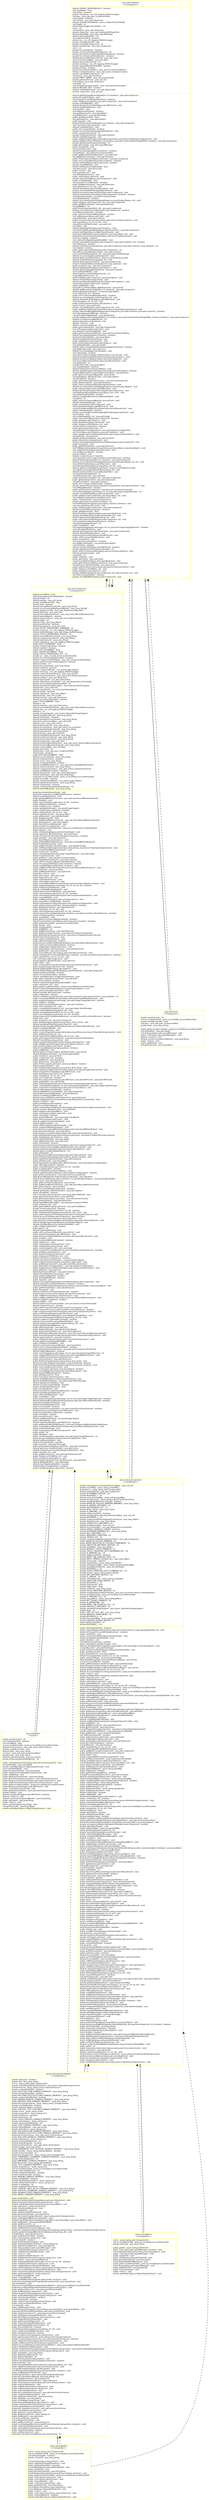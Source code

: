 digraph G {
rankdir=BT;

node [
fontname = "Bitstream Vera Sans"
fontsize = 8
shape = "record"
]
edge [
fontname = "Bitstream Vera Sans"
fontsize = 8
]
javax_swing_JPanel [
	label = "{javax.swing.JPanel\n\<\<Composite\>\>|null ui : javax_swing_plaf_ComponentUI\lnull accessibleContext : javax_accessibility_AccessibleContext\lprivate uiClassID : java_lang_String\l|public getUI() : javax.swing.plaf.PanelUI\lpublic \<init\>(java.awt.LayoutManager, boolean) : void\lnull setUIProperty(java.lang.String, java.lang.Object) : void\lpublic \<init\>(java.awt.LayoutManager) : void\lpublic updateUI() : void\lpublic setUI(javax.swing.plaf.PanelUI) : void\lprotected paramString() : java.lang.String\lnull setDoubleBuffered(boolean) : void\lpublic getAccessibleContext() : javax.accessibility.AccessibleContext\lnull setLayout(java.awt.LayoutManager) : void\lpublic getUIClassID() : java.lang.String\lpublic \<init\>(boolean) : void\lpublic \<init\>() : void\lprivate writeObject(java.io.ObjectOutputStream) : void\l}"
, color="#ffff00"]
java_awt_Button [
	label = "{java.awt.Button\n\<\<Leaf\>\>|private nameCounter : int\lnull newEventsOnly : boolean\lnull eventMask : long\lnull accessibleContext : javax_accessibility_AccessibleContext\ldefault actionListener : java_awt_event_ActionListener\lprivate serialVersionUID : long\ldefault label : java_lang_String\lnull peer : java_awt_peer_ComponentPeer\lprivate base : java_lang_String\ldefault actionCommand : java_lang_String\lprivate buttonSerializedDataVersion : int\l|public removeActionListener(java.awt.event.ActionListener) : void\lnull getToolkit() : java.awt.Toolkit\lprivate readObject(java.io.ObjectInputStream) : void\lnull invalidateIfValid() : void\lprotected paramString() : java.lang.String\lpublic setActionCommand(java.lang.String) : void\lpublic addNotify() : void\lpublic getActionCommand() : java.lang.String\lpublic getListeners(java.lang.Class) : java.util.EventListener[]\lprotected processActionEvent(java.awt.event.ActionEvent) : void\lpublic addActionListener(java.awt.event.ActionListener) : void\lpublic getAccessibleContext() : javax.accessibility.AccessibleContext\lprotected processEvent(java.awt.AWTEvent) : void\lpublic \<init\>(java.lang.String) : void\lpublic getActionListeners() : java.awt.event.ActionListener[]\lprivate initIDs() : void\ldefault eventEnabled(java.awt.AWTEvent) : boolean\ldefault \<clinit\>() : void\ldefault constructComponentName() : java.lang.String\lpublic getLabel() : java.lang.String\lpublic \<init\>() : void\lpublic setLabel(java.lang.String) : void\lnull getTreeLock() : java.lang.Object\lprivate writeObject(java.io.ObjectOutputStream) : void\l}"
, color="#ffff00"]
java_awt_Panel [
	label = "{java.awt.Panel\n\<\<Composite\>\>|private nameCounter : int\lnull accessibleContext : javax_accessibility_AccessibleContext\lprivate serialVersionUID : long\lnull peer : java_awt_peer_ComponentPeer\lprivate base : java_lang_String\l|public getAccessibleContext() : javax.accessibility.AccessibleContext\lnull getToolkit() : java.awt.Toolkit\lnull setLayout(java.awt.LayoutManager) : void\lpublic \<init\>(java.awt.LayoutManager) : void\ldefault \<clinit\>() : void\ldefault constructComponentName() : java.lang.String\lpublic \<init\>() : void\lpublic addNotify() : void\lnull getTreeLock() : java.lang.Object\l}"
, color="#ffff00"]
java_awt_Component [
	label = "{java.awt.Component\n\<\<Component\>\>|default eventMask : long\ldefault backgroundEraseDisabled : boolean\ldefault height : int\ldefault popups : java_util_Vector\lprivate serialVersionUID : long\lprivate valid : boolean\ldefault mouseMotionListenerK : java_lang_String\lprivate focusTraversalKeyPropertyNames : java_lang_String[]\lprivate graphicsConfig : java_awt_GraphicsConfiguration\ldefault peerFont : java_awt_Font\ldefault mouseWheelListener : java_awt_event_MouseWheelListener\ldefault ignoreRepaint : boolean\ldefault mouseListener : java_awt_event_MouseListener\ldefault width : int\ldefault LOCK : java_lang_Object\ldefault prefSizeSet : boolean\ldefault background : java_awt_Color\lprivate FOCUS_TRAVERSABLE_UNKNOWN : int\lprivate focusLog : sun_util_logging_PlatformLogger\ldefault bufferStrategy : java_awt_image_BufferStrategy\lprivate FOCUS_TRAVERSABLE_DEFAULT : int\ldefault mouseWheelListenerK : java_lang_String\ldefault componentListenerK : java_lang_String\ldefault textListenerK : java_lang_String\lprivate mixingLog : sun_util_logging_PlatformLogger\lpublic RIGHT_ALIGNMENT : float\lprivate coalescingEnabled : boolean\ldefault enabled : boolean\lpublic LEFT_ALIGNMENT : float\lpublic CENTER_ALIGNMENT : float\lprivate FOCUS_TRAVERSABLE_SET : int\lprivate acc : java_security_AccessControlContext\lprivate focusTraversalKeysEnabled : boolean\ldefault componentOrientation : java_awt_ComponentOrientation\lprivate autoFocusTransferOnDisposal : boolean\ldefault incRate : int\ldefault focusListenerK : java_lang_String\ldefault isPacked : boolean\lprivate compoundShape : sun_java2d_pipe_Region\lprivate eventLog : sun_util_logging_PlatformLogger\lprivate coalesceEventsParams : java_lang_Class[]\ldefault hierarchyListener : java_awt_event_HierarchyListener\ldefault prefSize : java_awt_Dimension\ldefault appContext : sun_awt_AppContext\lprivate requestFocusController : sun_awt_RequestFocusController\lprivate isFocusTraversableOverridden : int\ldefault windowClosingException : java_lang_RuntimeException\ldefault font : java_awt_Font\ldefault eventCache : sun_awt_EventQueueItem[]\ldefault visible : boolean\lprivate objectLock : java_lang_Object\ldefault locale : java_util_Locale\ldefault minSize : java_awt_Dimension\ldefault $assertionsDisabled : boolean\lpublic TOP_ALIGNMENT : float\ldefault y : int\ldefault maxSize : java_awt_Dimension\ldefault mouseMotionListener : java_awt_event_MouseMotionListener\lprivate log : sun_util_logging_PlatformLogger\ldefault x : int\lprivate changeSupport : java_beans_PropertyChangeSupport\ldefault windowListenerK : java_lang_String\ldefault minSizeSet : boolean\ldefault windowFocusListenerK : java_lang_String\ldefault focusTraversalKeys : java_util_Set[]\ldefault cursor : java_awt_Cursor\ldefault itemListenerK : java_lang_String\ldefault focusListener : java_awt_event_FocusListener\ldefault windowStateListenerK : java_lang_String\ldefault keyListenerK : java_lang_String\ldefault parent : java_awt_Container\ldefault inputMethodListenerK : java_lang_String\ldefault containerListenerK : java_lang_String\ldefault hierarchyListenerK : java_lang_String\ldefault foreground : java_awt_Color\ldefault hierarchyBoundsListener : java_awt_event_HierarchyBoundsListener\ldefault hierarchyBoundsListenerK : java_lang_String\lprivate coalesceMap : java_util_Map\lprivate boundsOp : int\ldefault peer : java_awt_peer_ComponentPeer\ldefault isInc : boolean\lpublic BOTTOM_ALIGNMENT : float\ldefault mouseListenerK : java_lang_String\ldefault newEventsOnly : boolean\lprivate name : java_lang_String\lprivate nameExplicitlySet : boolean\ldefault inputMethodListener : java_awt_event_InputMethodListener\ldefault actionListenerK : java_lang_String\ldefault componentListener : java_awt_event_ComponentListener\lprivate isAddNotifyComplete : boolean\ldefault keyListener : java_awt_event_KeyListener\ldefault dropTarget : java_awt_dnd_DropTarget\lprotected accessibleContext : javax_accessibility_AccessibleContext\lprivate focusable : boolean\lprivate mixingCutoutRegion : sun_java2d_pipe_Region\ldefault adjustmentListenerK : java_lang_String\ldefault maxSizeSet : boolean\lprivate componentSerializedDataVersion : int\ldefault ownedWindowK : java_lang_String\l|protected disableEvents(long) : void\lprotected requestFocusInWindow(boolean) : boolean\ldefault invalidateParent() : void\lpublic getInputMethodListeners() : java.awt.event.InputMethodListener[]\lpublic disable() : void\lpublic mouseExit(java.awt.Event, int, int) : boolean\lpublic isMaximumSizeSet() : boolean\lpublic inside(int, int) : boolean\lprivate getAppliedShape() : sun.java2d.pipe.Region\lpublic contains(java.awt.Point) : boolean\lpublic setBounds(int, int, int, int) : void\ldefault getObjectLock() : java.lang.Object\lpublic getBounds() : java.awt.Rectangle\lpublic getAlignmentX() : float\lpublic getMouseMotionListeners() : java.awt.event.MouseMotionListener[]\lpublic getGraphics() : java.awt.Graphics\lpublic transferFocusBackward() : void\lpublic transferFocusUpCycle() : void\ldefault getAccessibleStateSet() : javax.accessibility.AccessibleStateSet\lpublic layout() : void\lpublic setDropTarget(java.awt.dnd.DropTarget) : void\lprivate getInsets_NoClientCode() : java.awt.Insets\lprivate isCoalesceEventsOverriden(java.lang.Class) : boolean\lpublic getSize() : java.awt.Dimension\lpublic paintAll(java.awt.Graphics) : void\lpublic getInputMethodRequests() : java.awt.im.InputMethodRequests\ldefault mixOnReshaping() : void\lpublic getBounds(java.awt.Rectangle) : java.awt.Rectangle\lpublic addPropertyChangeListener(java.lang.String, java.beans.PropertyChangeListener) : void\lpublic enableInputMethods(boolean) : void\lpublic hasFocus() : boolean\lpublic createImage(java.awt.image.ImageProducer) : java.awt.Image\ldefault checkTreeLock() : void\lpublic getPeer() : java.awt.peer.ComponentPeer\ldefault getNativeContainer() : java.awt.Container\lpublic setFocusTraversalKeysEnabled(boolean) : void\lpublic isFocusCycleRoot(java.awt.Container) : boolean\lprivate notifyNewBounds(boolean, boolean) : void\lpublic addMouseWheelListener(java.awt.event.MouseWheelListener) : void\lpublic toString() : java.lang.String\lpublic getMousePosition() : java.awt.Point\lprotected \<init\>() : void\lpublic getLocale() : java.util.Locale\lpublic requestFocus() : void\lpublic setVisible(boolean) : void\lpublic setFont(java.awt.Font) : void\lpublic removeMouseMotionListener(java.awt.event.MouseMotionListener) : void\lpublic imageUpdate(java.awt.Image, int, int, int, int, int) : boolean\lpublic list(java.io.PrintStream) : void\ldefault createBufferStrategy(int) : void\ldefault getLocationOnWindow() : java.awt.Point\lpublic mouseUp(java.awt.Event, int, int) : boolean\lpublic setComponentOrientation(java.awt.ComponentOrientation) : void\lpublic removeNotify() : void\lpublic addKeyListener(java.awt.event.KeyListener) : void\lpublic requestFocusInWindow() : boolean\ldefault setGraphicsConfiguration(java.awt.GraphicsConfiguration) : void\lpublic gotFocus(java.awt.Event, java.lang.Object) : boolean\lpublic getMaximumSize() : java.awt.Dimension\lpublic repaint(int, int, int, int) : void\lpublic mouseDown(java.awt.Event, int, int) : boolean\ldefault requestFocusHelper(boolean, boolean, sun.awt.CausedFocusEvent$Cause) : boolean\lpublic isForegroundSet() : boolean\lpublic revalidate() : void\lpublic getFocusTraversalKeysEnabled() : boolean\ldefault isSameOrAncestorOf(java.awt.Component, boolean) : boolean\lpublic getInputContext() : java.awt.im.InputContext\lpublic show() : void\lpublic isDisplayable() : boolean\lpublic getWidth() : int\lpublic getMinimumSize() : java.awt.Dimension\lpublic getHierarchyListeners() : java.awt.event.HierarchyListener[]\lpublic getPropertyChangeListeners() : java.beans.PropertyChangeListener[]\ldefault relocateComponent() : void\lpublic setFocusable(boolean) : void\lpublic isMinimumSizeSet() : boolean\lprotected processMouseWheelEvent(java.awt.event.MouseWheelEvent) : void\lpublic areFocusTraversalKeysSet(int) : boolean\lpublic setBackground(java.awt.Color) : void\lpublic getSize(java.awt.Dimension) : java.awt.Dimension\lpublic getParent() : java.awt.Container\lpublic removeMouseListener(java.awt.event.MouseListener) : void\lprivate isRequestFocusAccepted(boolean, boolean, sun.awt.CausedFocusEvent$Cause) : boolean\lpublic repaint(long, int, int, int, int) : void\lnull \<init\>(java.awt.Component) : void\ldefault getFont_NoClientCode() : java.awt.Font\lpublic hide() : void\lpublic removeHierarchyListener(java.awt.event.HierarchyListener) : void\lpublic keyDown(java.awt.Event, int) : boolean\ldefault lightweightPrint(java.awt.Graphics) : void\ldefault findUnderMouseInWindow(java.awt.PointerInfo) : java.awt.Component\ldefault areBoundsValid() : boolean\lpublic isFocusTraversable() : boolean\lprivate readObject(java.io.ObjectInputStream) : void\lpublic getLocation(java.awt.Point) : java.awt.Point\lpublic isFocusable() : boolean\ldefault subtractAndApplyShapeBelowMe() : void\lpublic setSize(int, int) : void\lpublic getAccessibleContext() : javax.accessibility.AccessibleContext\ldefault subtractAndApplyShape(sun.java2d.pipe.Region) : void\lpublic setLocation(java.awt.Point) : void\ldefault isVisible_NoClientCode() : boolean\lpublic isOpaque() : boolean\ldefault createHierarchyEvents(int, java.awt.Component, java.awt.Container, long, boolean) : int\lpublic removeInputMethodListener(java.awt.event.InputMethodListener) : void\lpublic prepareImage(java.awt.Image, java.awt.image.ImageObserver) : boolean\lpublic isValid() : boolean\lpublic getFocusCycleRootAncestor() : java.awt.Container\lpublic setLocation(int, int) : void\lpublic createVolatileImage(int, int) : java.awt.image.VolatileImage\ldefault mixOnZOrderChanging(int, int) : void\lprivate reshapeNativePeer(int, int, int, int, int) : void\lpublic mouseDrag(java.awt.Event, int, int) : boolean\ldefault requestFocusInWindow(boolean, sun.awt.CausedFocusEvent$Cause) : boolean\lpublic list() : void\lpublic locate(int, int) : java.awt.Component\lpublic firePropertyChange(java.lang.String, short, short) : void\ldefault lightweightPaint(java.awt.Graphics) : void\ldefault autoProcessMouseWheel(java.awt.event.MouseWheelEvent) : void\ldefault invalidateIfValid() : void\lpublic enable(boolean) : void\lpublic removePropertyChangeListener(java.lang.String, java.beans.PropertyChangeListener) : void\lpublic getBaseline(int, int) : int\lprivate repaintParentIfNeeded(int, int, int, int) : void\lpublic getComponentOrientation() : java.awt.ComponentOrientation\ldefault checkGD(java.lang.String) : void\ldefault printHeavyweightComponents(java.awt.Graphics) : void\lpublic addMouseListener(java.awt.event.MouseListener) : void\lpublic postEvent(java.awt.Event) : boolean\ldefault checkWindowClosingException() : boolean\lpublic addNotify() : void\ldefault getFocusTraversalKeys_NoIDCheck(int) : java.util.Set\ldefault getOpaqueShape() : sun.java2d.pipe.Region\lpublic location() : java.awt.Point\lpublic contains(int, int) : boolean\lpublic getName() : java.lang.String\lpublic getCursor() : java.awt.Cursor\lpublic lostFocus(java.awt.Event, java.lang.Object) : boolean\ldefault updateZOrder() : void\lpublic firePropertyChange(java.lang.String, float, float) : void\lpublic addHierarchyBoundsListener(java.awt.event.HierarchyBoundsListener) : void\ldefault dispatchEventImpl(java.awt.AWTEvent) : void\lpublic keyUp(java.awt.Event, int) : boolean\lpublic reshape(int, int, int, int) : void\lpublic isFocusOwner() : boolean\lprotected coalesceEvents(java.awt.AWTEvent, java.awt.AWTEvent) : java.awt.AWTEvent\lpublic getToolkit() : java.awt.Toolkit\lpublic addPropertyChangeListener(java.beans.PropertyChangeListener) : void\lpublic createVolatileImage(int, int, java.awt.ImageCapabilities) : java.awt.image.VolatileImage\lpublic removeFocusListener(java.awt.event.FocusListener) : void\ldefault isNonOpaqueForMixing() : boolean\ldefault getNextFocusCandidate() : java.awt.Component\ldefault getContainingWindow() : java.awt.Window\ldefault countHierarchyMembers() : int\ldefault access$400(java.awt.Component) : java.awt.Insets\ldefault setRequestFocusController(sun.awt.RequestFocusController) : void\ldefault \<clinit\>() : void\lpublic printAll(java.awt.Graphics) : void\ldefault numListening(long) : int\lpublic removeHierarchyBoundsListener(java.awt.event.HierarchyBoundsListener) : void\lprivate location_NoClientCode() : java.awt.Point\lpublic add(java.awt.PopupMenu) : void\lpublic setForeground(java.awt.Color) : void\lpublic isFontSet() : boolean\lpublic getColorModel() : java.awt.image.ColorModel\lpublic setCursor(java.awt.Cursor) : void\ldefault updateCursorImmediately() : void\ldefault getBoundsOp() : int\lpublic setBounds(java.awt.Rectangle) : void\lpublic setIgnoreRepaint(boolean) : void\lprotected processInputMethodEvent(java.awt.event.InputMethodEvent) : void\lprotected paramString() : java.lang.String\lprotected processHierarchyEvent(java.awt.event.HierarchyEvent) : void\lpublic getPropertyChangeListeners(java.lang.String) : java.beans.PropertyChangeListener[]\lpublic update(java.awt.Graphics) : void\ldefault getToolkitImpl() : java.awt.Toolkit\lpublic getBackground() : java.awt.Color\lpublic isShowing() : boolean\lprotected processComponentEvent(java.awt.event.ComponentEvent) : void\ldefault setFocusTraversalKeys_NoIDCheck(int, java.util.Set) : void\ldefault paintHeavyweightComponents(java.awt.Graphics) : void\ldefault getAccessibleIndexInParent() : int\lpublic getHeight() : int\lprotected processMouseEvent(java.awt.event.MouseEvent) : void\lpublic firePropertyChange(java.lang.String, double, double) : void\ldefault getParent_NoClientCode() : java.awt.Container\lpublic getTreeLock() : java.lang.Object\ldefault getGraphicsConfiguration_NoClientCode() : java.awt.GraphicsConfiguration\lpublic isBackgroundSet() : boolean\lpublic mouseMove(java.awt.Event, int, int) : boolean\lpublic isLightweight() : boolean\ldefault initializeFocusTraversalKeys() : void\ldefault updateGraphicsData(java.awt.GraphicsConfiguration) : boolean\lpublic getFocusListeners() : java.awt.event.FocusListener[]\ldefault pointRelativeToComponent(java.awt.Point) : java.awt.Point\ldefault access$002(java.awt.Component, sun.java2d.pipe.Region) : sun.java2d.pipe.Region\lpublic size() : java.awt.Dimension\lpublic getFocusTraversalKeys(int) : java.util.Set\lpublic getMouseWheelListeners() : java.awt.event.MouseWheelListener[]\lpublic getLocation() : java.awt.Point\ldefault access$500(java.lang.Class) : boolean\ldefault getGraphics_NoClientCode() : java.awt.Graphics\lpublic isEnabled() : boolean\lnull \<init\>(java.awt.Component, java.lang.reflect.Method) : void\lpublic getLocationOnScreen() : java.awt.Point\lpublic getListeners(java.lang.Class) : java.util.EventListener[]\lpublic preferredSize() : java.awt.Dimension\ldefault getHWPeerAboveMe() : java.awt.peer.ComponentPeer\lpublic resize(int, int) : void\lpublic getFontMetrics(java.awt.Font) : java.awt.FontMetrics\lprivate checkCoalescing() : boolean\lpublic mouseEnter(java.awt.Event, int, int) : boolean\lpublic firePropertyChange(java.lang.String, char, char) : void\lpublic addComponentListener(java.awt.event.ComponentListener) : void\ldefault access$100(java.awt.Component) : java.awt.Point\lnull \<init\>(java.awt.Component, java.lang.Class) : void\lprotected processHierarchyBoundsEvent(java.awt.event.HierarchyEvent) : void\ldefault applyCompoundShape(sun.java2d.pipe.Region) : void\ldefault clearMostRecentFocusOwnerOnHide() : void\lpublic isPreferredSizeSet() : boolean\lpublic getY() : int\ldefault mixOnValidating() : void\lpublic setFocusTraversalKeys(int, java.util.Set) : void\lpublic dispatchEvent(java.awt.AWTEvent) : void\lprotected processMouseMotionEvent(java.awt.event.MouseEvent) : void\lpublic enable() : void\ldefault areInputMethodsEnabled() : boolean\lpublic nextFocus() : void\lpublic setSize(java.awt.Dimension) : void\lpublic setName(java.lang.String) : void\lpublic createImage(int, int) : java.awt.Image\ldefault requestFocusInWindow(sun.awt.CausedFocusEvent$Cause) : boolean\lpublic print(java.awt.Graphics) : void\lpublic deliverEvent(java.awt.Event) : void\lpublic list(java.io.PrintStream, int) : void\ldefault transferFocus(boolean) : boolean\lprivate calculateCurrentShape() : sun.java2d.pipe.Region\lpublic firePropertyChange(java.lang.String, byte, byte) : void\lpublic getMouseListeners() : java.awt.event.MouseListener[]\lpublic getGraphicsConfiguration() : java.awt.GraphicsConfiguration\lpublic applyComponentOrientation(java.awt.ComponentOrientation) : void\lpublic getFont() : java.awt.Font\ldefault getTraversalRoot() : java.awt.Container\ldefault revalidateSynchronously() : void\lpublic getIgnoreRepaint() : boolean\lpublic isDoubleBuffered() : boolean\lpublic repaint() : void\ldefault clearLightweightDispatcherOnRemove(java.awt.Component) : void\ldefault requestFocusHelper(boolean, boolean) : boolean\lprotected firePropertyChange(java.lang.String, java.lang.Object, java.lang.Object) : void\lpublic getPreferredSize() : java.awt.Dimension\lpublic doLayout() : void\ldefault isAutoFocusTransferOnDisposal() : boolean\lprotected processFocusEvent(java.awt.event.FocusEvent) : void\lpublic setMinimumSize(java.awt.Dimension) : void\lpublic addMouseMotionListener(java.awt.event.MouseMotionListener) : void\ldefault canBeFocusOwner() : boolean\lprivate initIDs() : void\ldefault getAccessControlContext() : java.security.AccessControlContext\ldefault containsFocus() : boolean\lpublic addFocusListener(java.awt.event.FocusListener) : void\ldefault requestFocus(sun.awt.CausedFocusEvent$Cause) : boolean\lpublic removeComponentListener(java.awt.event.ComponentListener) : void\lpublic setPreferredSize(java.awt.Dimension) : void\ldefault createBufferStrategy(int, java.awt.BufferCapabilities) : void\lprotected firePropertyChange(java.lang.String, int, int) : void\ldefault canBeFocusOwnerRecursively() : boolean\ldefault clearCurrentFocusCycleRootOnHide() : void\ldefault adjustListeningChildrenOnParent(long, int) : void\ldefault getSiblingIndexBelow() : int\lpublic getForeground() : java.awt.Color\lpublic getDropTarget() : java.awt.dnd.DropTarget\lpublic getComponentAt(int, int) : java.awt.Component\lpublic getHierarchyBoundsListeners() : java.awt.event.HierarchyBoundsListener[]\lpublic removePropertyChangeListener(java.beans.PropertyChangeListener) : void\ldefault getContainer() : java.awt.Container\lpublic addHierarchyListener(java.awt.event.HierarchyListener) : void\lprivate applyCurrentShapeBelowMe() : void\lpublic list(java.io.PrintWriter) : void\ldefault constructComponentName() : java.lang.String\ldefault isFocusTraversableOverridden() : boolean\lpublic getComponentListeners() : java.awt.event.ComponentListener[]\ldefault isMixingNeeded() : boolean\lpublic checkImage(java.awt.Image, int, int, java.awt.image.ImageObserver) : int\lpublic addInputMethodListener(java.awt.event.InputMethodListener) : void\lpublic setMaximumSize(java.awt.Dimension) : void\lpublic minimumSize() : java.awt.Dimension\lpublic firePropertyChange(java.lang.String, long, long) : void\ldefault isInstanceOf(java.lang.Object, java.lang.String) : boolean\lprotected firePropertyChange(java.lang.String, boolean, boolean) : void\lpublic setLocale(java.util.Locale) : void\lpublic action(java.awt.Event, java.lang.Object) : boolean\lpublic removeKeyListener(java.awt.event.KeyListener) : void\ldefault postsOldMouseEvents() : boolean\lpublic getAlignmentY() : float\lpublic resize(java.awt.Dimension) : void\lprivate writeObject(java.io.ObjectOutputStream) : void\ldefault getBufferStrategy() : java.awt.image.BufferStrategy\ldefault applyCurrentShape() : void\ldefault isCoalescingEnabled() : boolean\lprivate doSwingSerialization() : void\lpublic show(boolean) : void\ldefault transferFocusBackward(boolean) : boolean\ldefault getSiblingIndexAbove() : int\lpublic setEnabled(boolean) : void\lpublic invalidate() : void\lpublic prepareImage(java.awt.Image, int, int, java.awt.image.ImageObserver) : boolean\ldefault dispatchMouseWheelToAncestor(java.awt.event.MouseWheelEvent) : boolean\lprotected enableEvents(long) : void\ldefault mixOnHiding(boolean) : void\lpublic isCursorSet() : boolean\ldefault requestFocus(boolean, sun.awt.CausedFocusEvent$Cause) : boolean\lprotected processEvent(java.awt.AWTEvent) : void\lprotected requestFocus(boolean) : boolean\lpublic isVisible() : boolean\lpublic transferFocus() : void\ldefault getNormalShape() : sun.java2d.pipe.Region\lpublic repaint(long) : void\ldefault eventEnabled(java.awt.AWTEvent) : boolean\lpublic getBaselineResizeBehavior() : java.awt.Component$BaselineResizeBehavior\lpublic removeMouseWheelListener(java.awt.event.MouseWheelListener) : void\ldefault mixOnShowing() : void\lpublic remove(java.awt.MenuComponent) : void\lpublic getX() : int\lpublic validate() : void\lpublic checkImage(java.awt.Image, java.awt.image.ImageObserver) : int\lprotected processKeyEvent(java.awt.event.KeyEvent) : void\ldefault setBoundsOp(int) : void\ldefault isEnabledImpl() : boolean\lpublic bounds() : java.awt.Rectangle\lpublic getComponentAt(java.awt.Point) : java.awt.Component\ldefault getCursor_NoClientCode() : java.awt.Cursor\ldefault setAutoFocusTransferOnDisposal(boolean) : void\lpublic move(int, int) : void\lpublic getKeyListeners() : java.awt.event.KeyListener[]\lpublic list(java.io.PrintWriter, int) : void\lpublic paint(java.awt.Graphics) : void\ldefault getLocationOnScreen_NoTreeLock() : java.awt.Point\ldefault getBackBuffer() : java.awt.Image\ldefault eventTypeEnabled(int) : boolean\ldefault isRecursivelyVisible() : boolean\lpublic handleEvent(java.awt.Event) : boolean\l}"
, color="#ffff00"]
javax_swing_AbstractButton [
	label = "{javax.swing.AbstractButton\n\<\<Composite\>\>|private setLayout : boolean\lprivate text : java_lang_String\lnull ui : javax_swing_plaf_ComponentUI\lprivate actionPropertyChangeListener : java_beans_PropertyChangeListener\lnull listenerList : javax_swing_event_EventListenerList\lprivate contentAreaFilled : boolean\lpublic SELECTED_ICON_CHANGED_PROPERTY : java_lang_String\lprivate borderPaintedSet : boolean\lpublic ROLLOVER_SELECTED_ICON_CHANGED_PROPERTY : java_lang_String\lprivate contentAreaFilledSet : boolean\lpublic BORDER_PAINTED_CHANGED_PROPERTY : java_lang_String\lpublic PRESSED_ICON_CHANGED_PROPERTY : java_lang_String\lprotected changeListener : javax_swing_event_ChangeListener\lprivate iconTextGapSet : boolean\lprivate rolloverEnabled : boolean\lpublic VERTICAL_TEXT_POSITION_CHANGED_PROPERTY : java_lang_String\lprivate action : javax_swing_Action\lprivate pressedIcon : javax_swing_Icon\lprivate paintFocus : boolean\lprivate mnemonic : int\lpublic FOCUS_PAINTED_CHANGED_PROPERTY : java_lang_String\lprivate selectedIcon : javax_swing_Icon\lprivate horizontalTextPosition : int\lpublic ICON_CHANGED_PROPERTY : java_lang_String\lprivate defaultMargin : java_awt_Insets\lprivate defaultIcon : javax_swing_Icon\lpublic ROLLOVER_ICON_CHANGED_PROPERTY : java_lang_String\lpublic DISABLED_SELECTED_ICON_CHANGED_PROPERTY : java_lang_String\lprotected actionListener : java_awt_event_ActionListener\lpublic ROLLOVER_ENABLED_CHANGED_PROPERTY : java_lang_String\lprivate rolloverIcon : javax_swing_Icon\lprivate horizontalAlignment : int\ldefault defaultCapable : boolean\lprotected itemListener : java_awt_event_ItemListener\lprivate margin : java_awt_Insets\lpublic HORIZONTAL_TEXT_POSITION_CHANGED_PROPERTY : java_lang_String\lprivate handler : javax_swing_AbstractButton__Handler\lprivate mnemonicIndex : int\lprotected changeEvent : javax_swing_event_ChangeEvent\lpublic HORIZONTAL_ALIGNMENT_CHANGED_PROPERTY : java_lang_String\lprivate verticalAlignment : int\lpublic MNEMONIC_CHANGED_PROPERTY : java_lang_String\lprotected model : javax_swing_ButtonModel\lpublic TEXT_CHANGED_PROPERTY : java_lang_String\lprivate disabledIcon : javax_swing_Icon\lnull accessibleContext : javax_accessibility_AccessibleContext\lprivate verticalTextPosition : int\lprivate rolloverEnabledSet : boolean\lprivate hideActionText : boolean\lpublic MARGIN_CHANGED_PROPERTY : java_lang_String\lprivate paintBorder : boolean\lprivate disabledSelectedIcon : javax_swing_Icon\lprivate rolloverSelectedIcon : javax_swing_Icon\lprivate iconTextGap : int\lprivate multiClickThreshhold : long\lpublic CONTENT_AREA_FILLED_CHANGED_PROPERTY : java_lang_String\lpublic VERTICAL_ALIGNMENT_CHANGED_PROPERTY : java_lang_String\lpublic DISABLED_ICON_CHANGED_PROPERTY : java_lang_String\lpublic MODEL_CHANGED_PROPERTY : java_lang_String\l|public doClick(int) : void\lprotected fireItemStateChanged(java.awt.event.ItemEvent) : void\ldefault setIconFromAction(javax.swing.Action) : void\ldefault setUIProperty(java.lang.String, java.lang.Object) : void\lpublic getAction() : javax.swing.Action\lpublic setSelected(boolean) : void\lpublic updateUI() : void\lpublic setVerticalTextPosition(int) : void\lprotected paramString() : java.lang.String\lprotected createChangeListener() : javax.swing.event.ChangeListener\lpublic setDisplayedMnemonicIndex(int) : void\ldefault clientPropertyChanged(java.lang.Object, java.lang.Object, java.lang.Object) : void\lpublic getModel() : javax.swing.ButtonModel\lpublic getMnemonic() : int\lpublic getHorizontalTextPosition() : int\lpublic setMultiClickThreshhold(long) : void\lprotected createActionPropertyChangeListener(javax.swing.Action) : java.beans.PropertyChangeListener\lprivate updateDisplayedMnemonicIndex(java.lang.String, int) : void\lnull getSize() : java.awt.Dimension\lpublic getHideActionText() : boolean\lpublic setIcon(javax.swing.Icon) : void\lnull isEnabled() : boolean\lprotected fireStateChanged() : void\lpublic getDisabledSelectedIcon() : javax.swing.Icon\lpublic getSelectedObjects() : java.lang.Object[]\lpublic setLayout(java.awt.LayoutManager) : void\lpublic setDisabledIcon(javax.swing.Icon) : void\lpublic setRolloverEnabled(boolean) : void\lpublic \<init\>() : void\lpublic getVerticalTextPosition() : int\lpublic setRolloverSelectedIcon(javax.swing.Icon) : void\lpublic getUI() : javax.swing.plaf.ButtonUI\lpublic imageUpdate(java.awt.Image, int, int, int, int, int) : boolean\lpublic setSelectedIcon(javax.swing.Icon) : void\lpublic setModel(javax.swing.ButtonModel) : void\lpublic addChangeListener(javax.swing.event.ChangeListener) : void\ldefault access$100(javax.swing.AbstractButton) : void\lpublic removeChangeListener(javax.swing.event.ChangeListener) : void\lpublic getDisabledIcon() : javax.swing.Icon\lnull setAlignmentX(float) : void\lpublic removeNotify() : void\lprivate setTextFromAction(javax.swing.Action, boolean) : void\lprotected actionPropertyChanged(javax.swing.Action, java.lang.String) : void\lnull revalidate() : void\ldefault access$200(javax.swing.AbstractButton) : javax.accessibility.AccessibleContext\lprotected configurePropertiesFromAction(javax.swing.Action) : void\lpublic getItemListeners() : java.awt.event.ItemListener[]\lpublic setMargin(java.awt.Insets) : void\ldefault largeIconChanged(javax.swing.Action) : void\lpublic setDisabledSelectedIcon(javax.swing.Icon) : void\lpublic isContentAreaFilled() : boolean\lpublic isSelected() : boolean\lpublic setActionCommand(java.lang.String) : void\lpublic setFocusPainted(boolean) : void\lnull repaint() : void\lpublic setMnemonic(char) : void\lnull firePropertyChange(java.lang.String, java.lang.Object, java.lang.Object) : void\lprotected fireActionPerformed(java.awt.event.ActionEvent) : void\lpublic getActionListeners() : java.awt.event.ActionListener[]\lpublic setUI(javax.swing.plaf.ButtonUI) : void\lprotected init(java.lang.String, javax.swing.Icon) : void\lpublic setBorderPainted(boolean) : void\lpublic getHorizontalAlignment() : int\lpublic setContentAreaFilled(boolean) : void\lpublic getDisplayedMnemonicIndex() : int\lpublic isFocusPainted() : boolean\lnull firePropertyChange(java.lang.String, int, int) : void\lpublic setHorizontalTextPosition(int) : void\lpublic isRolloverEnabled() : boolean\ldefault smallIconChanged(javax.swing.Action) : void\lpublic getChangeListeners() : javax.swing.event.ChangeListener[]\lprivate isListener(java.lang.Class, java.awt.event.ActionListener) : boolean\lpublic addActionListener(java.awt.event.ActionListener) : void\lprivate setMnemonicFromAction(javax.swing.Action) : void\ldefault access$000(javax.swing.AbstractButton) : javax.swing.AbstractButton$Handler\lpublic setHideActionText(boolean) : void\ldefault createActionPropertyChangeListener0(javax.swing.Action) : java.beans.PropertyChangeListener\lprivate setActionCommandFromAction(javax.swing.Action) : void\lpublic getLabel() : java.lang.String\lpublic getVerticalAlignment() : int\lpublic getIconTextGap() : int\lpublic setAction(javax.swing.Action) : void\ldefault shouldUpdateSelectedStateFromAction() : boolean\lpublic doClick() : void\lprotected addImpl(java.awt.Component, java.lang.Object, int) : void\lpublic addItemListener(java.awt.event.ItemListener) : void\lnull paintImmediately(java.awt.Rectangle) : void\lnull firePropertyChange(java.lang.String, boolean, boolean) : void\lpublic getMultiClickThreshhold() : long\lprivate getHandler() : javax.swing.AbstractButton$Handler\lprotected checkVerticalKey(int, java.lang.String) : int\lpublic getRolloverIcon() : javax.swing.Icon\lpublic getRolloverSelectedIcon() : javax.swing.Icon\lpublic removeActionListener(java.awt.event.ActionListener) : void\lpublic setIconTextGap(int) : void\lpublic setRolloverIcon(javax.swing.Icon) : void\lpublic setPressedIcon(javax.swing.Icon) : void\lpublic setEnabled(boolean) : void\lprotected createActionListener() : java.awt.event.ActionListener\lpublic setVerticalAlignment(int) : void\lpublic getActionCommand() : java.lang.String\lpublic getText() : java.lang.String\lpublic setText(java.lang.String) : void\lprotected paintBorder(java.awt.Graphics) : void\lprivate setSelectedFromAction(javax.swing.Action) : void\lprivate updateMnemonicProperties() : void\lprotected createItemListener() : java.awt.event.ItemListener\lpublic setLabel(java.lang.String) : void\lpublic getIcon() : javax.swing.Icon\lpublic getSelectedIcon() : javax.swing.Icon\lpublic getMargin() : java.awt.Insets\lnull isFocusOwner() : boolean\lnull setAlignmentY(float) : void\lpublic getPressedIcon() : javax.swing.Icon\lprivate setDisplayedMnemonicIndexFromAction(javax.swing.Action, boolean) : void\lpublic setHorizontalAlignment(int) : void\lpublic removeItemListener(java.awt.event.ItemListener) : void\lpublic isBorderPainted() : boolean\lpublic setMnemonic(int) : void\lprotected checkHorizontalKey(int, java.lang.String) : int\l}"
, color="#ffff00"]
javax_swing_JComponent [
	label = "{javax.swing.JComponent\n\<\<Composite\>\>|private managingFocusForwardTraversalKeys : java_util_Set\lprivate actionMap : javax_swing_ActionMap\lprotected ui : javax_swing_plaf_ComponentUI\ldefault paintingChild : java_awt_Component\lprivate ACTIONMAP_CREATED : int\lprivate RESERVED_1 : int\lprivate ancestorInputMap : javax_swing_InputMap\lprotected listenerList : javax_swing_event_EventListenerList\lprivate verifyInputWhenFocusTarget : boolean\lprivate WHEN_IN_FOCUSED_WINDOW_BINDINGS : java_lang_String\lprivate IS_DOUBLE_BUFFERED : int\lprivate AUTOSCROLLS_SET : int\lprivate NEXT_FOCUS : java_lang_String\lprivate IS_PRINTING : int\lprivate isAlignmentXSet : boolean\lprivate managingFocusBackwardTraversalKeys : java_util_Set\lprivate RESERVED_2 : int\lprivate componentObtainingGraphicsFromLock : java_lang_Object\lprivate defaultLocale : java_lang_String\lprivate COMPLETELY_OBSCURED : int\lprivate tempRectangles : java_util_List\ldefault focusController : sun_awt_RequestFocusController\ldefault DEBUG_GRAPHICS_LOADED : boolean\lprivate KEYBOARD_BINDINGS_KEY : java_lang_String\lprivate NOT_OBSCURED : int\lpublic UNDEFINED_CONDITION : int\lprivate OPAQUE_SET : int\lprivate componentObtainingGraphicsFrom : java_awt_Component\lpublic WHEN_IN_FOCUSED_WINDOW : int\lpublic WHEN_ANCESTOR_OF_FOCUSED_COMPONENT : int\lprivate ANCESTOR_INPUTMAP_CREATED : int\lprivate aaTextInfo : java_lang_Object\lprivate REQUEST_FOCUS_DISABLED : int\lprivate FOCUS_TRAVERSAL_KEYS_BACKWARD_SET : int\lprivate IS_PRINTING_ALL : int\lprivate isAlignmentYSet : boolean\lprivate WRITE_OBJ_COUNTER_FIRST : int\lprivate INPUT_VERIFIER_SOURCE_KEY : java_lang_Object\lprivate autoscrolls : boolean\lprivate inputVerifier : javax_swing_InputVerifier\lprivate windowInputMap : javax_swing_ComponentInputMap\lprivate readObjectCallbacks : java_util_Hashtable\lprivate RESERVED_4 : int\lprivate FOCUS_TRAVERSAL_KEYS_FORWARD_SET : int\lprivate border : javax_swing_border_Border\lprivate WIF_INPUTMAP_CREATED : int\lprivate IS_OPAQUE : int\lprivate clientProperties : javax_swing_ArrayTable\lprivate ANCESTOR_USING_BUFFER : int\lprivate RESERVED_5 : int\lprivate alignmentX : float\lprivate alignmentY : float\lprivate uiClassID : java_lang_String\lprivate FOCUS_INPUTMAP_CREATED : int\lprivate revalidateRunnableScheduled : java_util_concurrent_atomic_AtomicBoolean\lnull accessibleContext : javax_accessibility_AccessibleContext\lprivate IS_PAINTING_TILE : int\lprivate popupMenu : javax_swing_JPopupMenu\lprivate KEY_EVENTS_ENABLED : int\lprivate IS_REPAINTING : int\lprivate WRITE_OBJ_COUNTER_LAST : int\lprivate PARTIALLY_OBSCURED : int\lprivate vetoableChangeSupport : java_beans_VetoableChangeSupport\lprivate flags : int\lpublic TOOL_TIP_TEXT_KEY : java_lang_String\lprivate INHERITS_POPUP_MENU : int\lprivate RESERVED_6 : int\lprivate focusInputMap : javax_swing_InputMap\lprivate CREATED_DOUBLE_BUFFER : int\lpublic WHEN_FOCUSED : int\lprivate RESERVED_3 : int\l|public isPaintingForPrint() : boolean\lpublic registerKeyboardAction(java.awt.event.ActionListener, javax.swing.KeyStroke, int) : void\lprotected requestFocusInWindow(boolean) : boolean\lpublic updateUI() : void\lpublic computeVisibleRect(java.awt.Rectangle) : void\lprivate lambda$revalidate$59() : void\lpublic disable() : void\lnull isMaximumSizeSet() : boolean\lpublic repaint(java.awt.Rectangle) : void\ldefault clientPropertyChanged(java.lang.Object, java.lang.Object, java.lang.Object) : void\lnull getBounds() : java.awt.Rectangle\lpublic setTransferHandler(javax.swing.TransferHandler) : void\lpublic getAlignmentX() : float\lpublic getGraphics() : java.awt.Graphics\ldefault rectangleIsObscured(int, int, int, int) : boolean\lpublic getActionMap() : javax.swing.ActionMap\ldefault getManagingFocusForwardTraversalKeys() : java.util.Set\lnull isFocusCycleRoot() : boolean\lpublic getBounds(java.awt.Rectangle) : java.awt.Rectangle\lprotected paintComponent(java.awt.Graphics) : void\ldefault getManagingFocusBackwardTraversalKeys() : java.util.Set\lprivate getObscuredState(int, int, int, int, int) : int\ldefault access$200(javax.swing.JComponent) : javax.accessibility.AccessibleContext\lpublic \<init\>() : void\ldefault getWriteObjCounter(javax.swing.JComponent) : byte\lpublic requestFocus() : void\lpublic setVisible(boolean) : void\lpublic setFont(java.awt.Font) : void\lpublic getVisibleRect() : java.awt.Rectangle\lnull imageUpdate(java.awt.Image, int, int, int, int, int) : boolean\ldefault access$300(javax.swing.JComponent) : javax.accessibility.AccessibleContext\lpublic setInputMap(int, javax.swing.InputMap) : void\ldefault access$400(javax.swing.JComponent) : javax.accessibility.AccessibleContext\lpublic setVerifyInputWhenFocusTarget(boolean) : void\lpublic registerKeyboardAction(java.awt.event.ActionListener, java.lang.String, javax.swing.KeyStroke, int) : void\lpublic removeNotify() : void\lpublic requestFocusInWindow() : boolean\lpublic getDefaultLocale() : java.util.Locale\lprotected processComponentKeyEvent(java.awt.event.KeyEvent) : void\lpublic getMaximumSize() : java.awt.Dimension\lpublic revalidate() : void\ldefault processKeyBindingsForAllComponents(java.awt.event.KeyEvent, java.awt.Container, boolean) : boolean\lpublic getPopupLocation(java.awt.event.MouseEvent) : java.awt.Point\lpublic getComponentPopupMenu() : javax.swing.JPopupMenu\lpublic getRegisteredKeyStrokes() : javax.swing.KeyStroke[]\lnull isDisplayable() : boolean\ldefault compWriteObjectNotify() : void\ldefault setWriteObjCounter(javax.swing.JComponent, byte) : void\lpublic getWidth() : int\lpublic getMinimumSize() : java.awt.Dimension\lpublic getUIClassID() : java.lang.String\lnull getPropertyChangeListeners() : java.beans.PropertyChangeListener[]\lprivate getAncestorNotifier() : javax.swing.AncestorNotifier\lpublic getBorder() : javax.swing.border.Border\lnull isMinimumSizeSet() : boolean\lpublic getInsets(java.awt.Insets) : java.awt.Insets\lpublic setBackground(java.awt.Color) : void\lpublic getSize(java.awt.Dimension) : java.awt.Dimension\lprotected isPaintingOrigin() : boolean\lnull getParent() : java.awt.Container\lpublic repaint(long, int, int, int, int) : void\ldefault setCreatedDoubleBuffer(boolean) : void\lpublic getNextFocusableComponent() : java.awt.Component\lpublic getTopLevelAncestor() : java.awt.Container\lpublic hide() : void\lprivate registerNextFocusableComponent() : void\lpublic getTransferHandler() : javax.swing.TransferHandler\lprivate readObject(java.io.ObjectInputStream) : void\lnull addImpl(java.awt.Component, java.lang.Object, int) : void\lpublic getLocation(java.awt.Point) : java.awt.Point\lpublic setRequestFocusEnabled(boolean) : void\lpublic getInputMap(int) : javax.swing.InputMap\lpublic isOpaque() : boolean\lpublic getInheritsPopupMenu() : boolean\lnull getFocusCycleRootAncestor() : java.awt.Container\ldefault setPaintingChild(java.awt.Component) : void\ldefault getInputMap(int, boolean) : javax.swing.InputMap\lpublic isLightweightComponent(java.awt.Component) : boolean\lpublic createToolTip() : javax.swing.JToolTip\lpublic isOptimizedDrawingEnabled() : boolean\lpublic getBaseline(int, int) : int\lpublic getInputVerifier() : javax.swing.InputVerifier\lpublic setOpaque(boolean) : void\ldefault isPainting() : boolean\lpublic addNotify() : void\lprotected printBorder(java.awt.Graphics) : void\lpublic contains(int, int) : boolean\lpublic removeVetoableChangeListener(java.beans.VetoableChangeListener) : void\lpublic setInheritsPopupMenu(boolean) : void\ldefault shouldDebugGraphics() : int\ldefault access$500(javax.swing.JComponent) : javax.accessibility.AccessibleContext\lpublic reshape(int, int, int, int) : void\ldefault dndDone() : void\lprivate getFlag(int) : boolean\lpublic setAlignmentY(float) : void\ldefault alwaysOnTop() : boolean\ldefault superProcessMouseMotionEvent(java.awt.event.MouseEvent) : void\lpublic getActionForKeyStroke(javax.swing.KeyStroke) : java.awt.event.ActionListener\lprotected fireVetoableChange(java.lang.String, java.lang.Object, java.lang.Object) : void\lprivate isComponentObtainingGraphicsFrom(java.awt.Component) : boolean\lprivate adjustPaintFlags() : void\lpublic getInputMap() : javax.swing.InputMap\lpublic getDebugGraphicsOptions() : int\lprivate recycleRectangle(java.awt.Rectangle) : void\lpublic setDoubleBuffered(boolean) : void\lprivate unregisterWithKeyboardManager() : void\ldefault \<clinit\>() : void\lpublic printAll(java.awt.Graphics) : void\lpublic setComponentPopupMenu(javax.swing.JPopupMenu) : void\lpublic setDefaultLocale(java.util.Locale) : void\lpublic setActionMap(javax.swing.ActionMap) : void\ldefault setDropLocation(javax.swing.TransferHandler$DropLocation, java.lang.Object, boolean) : java.lang.Object\lpublic getRootPane() : javax.swing.JRootPane\lpublic setForeground(java.awt.Color) : void\ldefault setUIProperty(java.lang.String, java.lang.Object) : void\lprivate registerWithKeyboardManager(javax.swing.KeyStroke) : void\ldefault processKeyBindings(java.awt.event.KeyEvent, boolean) : boolean\lprotected paramString() : java.lang.String\lpublic getClientProperty(java.lang.Object) : java.lang.Object\lpublic update(java.awt.Graphics) : void\lnull getBackground() : java.awt.Color\lnull isShowing() : boolean\lpublic getHeight() : int\lprotected processMouseEvent(java.awt.event.MouseEvent) : void\lpublic isRequestFocusEnabled() : boolean\lnull getTreeLock() : java.lang.Object\lnull isEnabled() : boolean\lpublic setInputVerifier(javax.swing.InputVerifier) : void\lpublic getListeners(java.lang.Class) : java.util.EventListener[]\lpublic unregisterKeyboardAction(javax.swing.KeyStroke) : void\lpublic setNextFocusableComponent(java.awt.Component) : void\lnull setLayout(java.awt.LayoutManager) : void\ldefault checkIfChildObscuredBySibling() : boolean\lpublic getFontMetrics(java.awt.Font) : java.awt.FontMetrics\lpublic firePropertyChange(java.lang.String, char, char) : void\lpublic getAncestorListeners() : javax.swing.event.AncestorListener[]\lnull isPreferredSizeSet() : boolean\lpublic getY() : int\lpublic setFocusTraversalKeys(int, java.util.Set) : void\lprotected paintChildren(java.awt.Graphics) : void\lprotected processMouseMotionEvent(java.awt.event.MouseEvent) : void\lpublic setAutoscrolls(boolean) : void\lpublic isValidateRoot() : boolean\lpublic addAncestorListener(javax.swing.event.AncestorListener) : void\lpublic paintImmediately(int, int, int, int) : void\lpublic setDebugGraphicsOptions(int) : void\lpublic enable() : void\lpublic print(java.awt.Graphics) : void\lpublic setAlignmentX(float) : void\lprivate unregisterWithKeyboardManager(javax.swing.KeyStroke) : void\lnull getComponentCount() : int\ldefault getCreatedDoubleBuffer() : boolean\lpublic grabFocus() : void\lpublic scrollRectToVisible(java.awt.Rectangle) : void\lnull getFont() : java.awt.Font\ldefault paintForceDoubleBuffered(java.awt.Graphics) : void\lprivate setFlag(int, boolean) : void\lprivate registerNextFocusableComponent(java.awt.Component) : void\lpublic isPaintingTile() : boolean\lpublic isDoubleBuffered() : boolean\lnull repaint() : void\lprivate deregisterNextFocusableComponent() : void\lnull firePropertyChange(java.lang.String, java.lang.Object, java.lang.Object) : void\lpublic getPreferredSize() : java.awt.Dimension\lpublic getAutoscrolls() : boolean\ldefault access$100() : java.lang.Object\lpublic getToolTipText(java.awt.event.MouseEvent) : java.lang.String\ldefault access$600() : java.util.Hashtable\lpublic setMinimumSize(java.awt.Dimension) : void\lprivate uninstallUIAndProperties() : void\lprotected getComponentGraphics(java.awt.Graphics) : java.awt.Graphics\lpublic setPreferredSize(java.awt.Dimension) : void\ldefault safelyGetGraphics(java.awt.Component) : java.awt.Graphics\lpublic getVerifyInputWhenFocusTarget() : boolean\lpublic firePropertyChange(java.lang.String, int, int) : void\lpublic requestDefaultFocus() : boolean\lnull getForeground() : java.awt.Color\ldefault safelyGetGraphics(java.awt.Component, java.awt.Component) : java.awt.Graphics\lnull getComponent(int) : java.awt.Component\ldefault getActionMap(boolean) : javax.swing.ActionMap\ldefault paintToOffscreen(java.awt.Graphics, int, int, int, int, int, int) : void\lprotected printComponent(java.awt.Graphics) : void\ldefault getGraphicsInvoked(java.awt.Component) : void\lpublic isManagingFocus() : boolean\lpublic resetKeyboardActions() : void\lpublic setMaximumSize(java.awt.Dimension) : void\lpublic getToolTipLocation(java.awt.event.MouseEvent) : java.awt.Point\lpublic paintImmediately(java.awt.Rectangle) : void\lpublic firePropertyChange(java.lang.String, boolean, boolean) : void\lprotected printChildren(java.awt.Graphics) : void\lprivate getClientProperties() : javax.swing.ArrayTable\ldefault computeVisibleRect(java.awt.Component, java.awt.Rectangle) : void\lpublic getAlignmentY() : float\lprivate registerWithKeyboardManager(boolean) : void\lprivate writeObject(java.io.ObjectOutputStream) : void\lprivate fetchRectangle() : java.awt.Rectangle\lpublic setEnabled(boolean) : void\lnull invalidate() : void\lnull enableEvents(long) : void\lpublic putClientProperty(java.lang.Object, java.lang.Object) : void\lprotected processKeyBinding(javax.swing.KeyStroke, java.awt.event.KeyEvent, int, boolean) : boolean\lpublic getToolTipText() : java.lang.String\lpublic requestFocus(boolean) : boolean\lprotected paintBorder(java.awt.Graphics) : void\lnull isVisible() : boolean\lpublic getBaselineResizeBehavior() : java.awt.Component$BaselineResizeBehavior\lpublic getVetoableChangeListeners() : java.beans.VetoableChangeListener[]\lpublic getConditionForKeyStroke(javax.swing.KeyStroke) : int\lpublic setBorder(javax.swing.border.Border) : void\lpublic setToolTipText(java.lang.String) : void\ldefault componentInputMapChanged(javax.swing.ComponentInputMap) : void\lpublic getX() : int\lpublic removeAncestorListener(javax.swing.event.AncestorListener) : void\lpublic getInsets() : java.awt.Insets\ldefault _paintImmediately(int, int, int, int) : void\ldefault dropLocationForPoint(java.awt.Point) : javax.swing.TransferHandler$DropLocation\lprotected processKeyEvent(java.awt.event.KeyEvent) : void\lprotected setUI(javax.swing.plaf.ComponentUI) : void\lpublic paint(java.awt.Graphics) : void\lpublic addVetoableChangeListener(java.beans.VetoableChangeListener) : void\l}"
, color="#ffff00"]
java_awt_Container [
	label = "{java.awt.Container\n\<\<Composite\>\>|default SEARCH_HEAVYWEIGHTS : boolean\lnull eventMask : long\lnull visible : boolean\lprivate mixingLog : sun_util_logging_PlatformLogger\lnull peer : java_awt_peer_ComponentPeer\lnull enabled : boolean\lnull minSize : java_awt_Dimension\lprivate serialPersistentFields : java_io_ObjectStreamField[]\lnull height : int\ldefault listeningBoundsChildren : int\lnull y : int\lnull maxSize : java_awt_Dimension\lprivate dispatcher : java_awt_LightweightDispatcher\ldefault layoutMgr : java_awt_LayoutManager\ldefault listeningChildren : int\lnull newEventsOnly : boolean\lprivate log : sun_util_logging_PlatformLogger\lprivate serialVersionUID : long\lprivate numOfLWComponents : int\ldefault modalComp : java_awt_Component\lnull x : int\lprivate focusCycleRoot : boolean\lprivate containerSerializedDataVersion : int\lprivate descendUnconditionallyWhenValidating : boolean\lprivate focusTraversalPolicyProvider : boolean\ldefault preserveBackgroundColor : java_awt_Color\lnull focusTraversalKeys : java_util_Set[]\ldefault descendantsCount : int\lprivate eventLog : sun_util_logging_PlatformLogger\lprivate isJavaAwtSmartInvalidate : boolean\lprivate printing : boolean\lprivate focusTraversalPolicy : java_awt_FocusTraversalPolicy\ldefault containerListener : java_awt_event_ContainerListener\lprivate numOfHWComponents : int\lnull parent : java_awt_Container\lprivate EMPTY_ARRAY : java_awt_Component[]\lprivate printingThreads : java_util_Set\lnull prefSize : java_awt_Dimension\lnull width : int\lnull windowClosingException : java_lang_RuntimeException\ldefault INCLUDE_SELF : boolean\ldefault modalAppContext : sun_awt_AppContext\lprivate component : java_util_List\l|default getDropTargetEventTarget(int, int, boolean) : java.awt.Component\lprotected validateTree() : void\lnull requestFocusInWindow(boolean) : boolean\lpublic add(java.lang.String, java.awt.Component) : java.awt.Component\lprivate startLWModal() : void\ldefault dispatchEventToSelf(java.awt.AWTEvent) : void\ldefault invalidateParent() : void\lnull disable() : void\lnull isMaximumSizeSet() : boolean\lnull getObjectLock() : java.lang.Object\lnull getBounds() : java.awt.Rectangle\lpublic getAlignmentX() : float\lnull getGraphics() : java.awt.Graphics\lpublic layout() : void\ldefault findComponentAtImpl(int, int, boolean) : java.awt.Component\lnull \<init\>(java.awt.Container) : void\ldefault invalidateTree() : void\lpublic isFocusCycleRoot() : boolean\lprivate recursiveShowHeavyweightChildren() : void\lpublic countComponents() : int\lprivate findTraversalRoot() : java.awt.Container\ldefault mixOnReshaping() : void\lpublic addPropertyChangeListener(java.lang.String, java.beans.PropertyChangeListener) : void\lprivate getMouseEventTarget(int, int, boolean, java.awt.Container$EventTargetFilter, boolean) : java.awt.Component\lprivate getTopmostComponentIndex() : int\lpublic getLayout() : java.awt.LayoutManager\lpublic removeAll() : void\lnull checkTreeLock() : void\ldefault hasHeavyweightDescendants() : boolean\lnull getPeer() : java.awt.peer.ComponentPeer\lpublic getMousePosition(boolean) : java.awt.Point\lnull getNativeContainer() : java.awt.Container\lpublic findComponentAt(java.awt.Point) : java.awt.Component\lpublic isFocusCycleRoot(java.awt.Container) : boolean\lprivate isParentOf(java.awt.Component) : boolean\lprivate stopLWModal() : void\ldefault validateUnconditionally() : void\lnull getLocale() : java.util.Locale\lpublic \<init\>() : void\lnull requestFocus() : void\lnull setVisible(boolean) : void\lpublic setFont(java.awt.Font) : void\lprivate reparentChild(java.awt.Component) : void\lpublic removeNotify() : void\lnull requestFocusInWindow() : boolean\lpublic getMaximumSize() : java.awt.Dimension\lnull repaint(int, int, int, int) : void\ldefault adjustDecendantsOnParent(int) : void\lprivate recursiveHideHeavyweightChildren() : void\ldefault increaseComponentCount(java.awt.Component) : void\ldefault isSameOrAncestorOf(java.awt.Component, boolean) : boolean\lnull getInputContext() : java.awt.im.InputContext\lnull isDisplayable() : boolean\ldefault recursiveSubtractAndApplyShape(sun.java2d.pipe.Region, int) : void\lpublic add(java.awt.Component, int) : java.awt.Component\lpublic getMinimumSize() : java.awt.Dimension\lnull getWidth() : int\lpublic findComponentAt(int, int) : java.awt.Component\ldefault canContainFocusOwner(java.awt.Component) : boolean\lnull isMinimumSizeSet() : boolean\lpublic areFocusTraversalKeysSet(int) : boolean\lnull setBackground(java.awt.Color) : void\lnull getParent() : java.awt.Container\lpublic removeContainerListener(java.awt.event.ContainerListener) : void\lnull repaint(long, int, int, int, int) : void\lnull getFont_NoClientCode() : java.awt.Font\lnull hide() : void\ldefault lightweightPrint(java.awt.Graphics) : void\lnull findUnderMouseInWindow(java.awt.PointerInfo) : java.awt.Component\lprivate readObject(java.io.ObjectInputStream) : void\lprotected addImpl(java.awt.Component, java.lang.Object, int) : void\lprotected processContainerEvent(java.awt.event.ContainerEvent) : void\lnull isFocusable() : boolean\lnull subtractAndApplyShapeBelowMe() : void\lprivate removeDelicately(java.awt.Component, java.awt.Container, int) : boolean\lnull isOpaque() : boolean\ldefault createHierarchyEvents(int, java.awt.Component, java.awt.Container, long, boolean) : int\lnull isValid() : boolean\lpublic getComponentZOrder(java.awt.Component) : int\lnull getFocusCycleRootAncestor() : java.awt.Container\lnull createVolatileImage(int, int) : java.awt.image.VolatileImage\ldefault recursiveApplyCurrentShape(int) : void\ldefault getAccessibleChild(int) : javax.accessibility.Accessible\ldefault mixOnZOrderChanging(int, int) : void\ldefault getComponentsSync() : java.awt.Component[]\ldefault createChildHierarchyEvents(int, long, boolean) : void\lpublic locate(int, int) : java.awt.Component\ldefault lightweightPaint(java.awt.Graphics) : void\ldefault getHeavyweightContainer() : java.awt.Container\lnull invalidateIfValid() : void\ldefault getAccessibleChildrenCount() : int\lnull getBaseline(int, int) : int\lpublic add(java.awt.Component, java.lang.Object) : void\ldefault checkGD(java.lang.String) : void\ldefault printHeavyweightComponents(java.awt.Graphics) : void\lnull postEvent(java.awt.Event) : boolean\lpublic addNotify() : void\lnull getFocusTraversalKeys_NoIDCheck(int) : java.util.Set\ldefault getMouseEventTarget(int, int, boolean) : java.awt.Component\ldefault getOpaqueShape() : sun.java2d.pipe.Region\lnull contains(int, int) : boolean\lpublic isFocusTraversalPolicyProvider() : boolean\ldefault recursiveApplyCurrentShape(int, int) : void\ldefault dispatchEventImpl(java.awt.AWTEvent) : void\lnull reshape(int, int, int, int) : void\lpublic paintComponents(java.awt.Graphics) : void\lpublic insets() : java.awt.Insets\lprivate checkAdding(java.awt.Component, int) : void\lpublic addPropertyChangeListener(java.beans.PropertyChangeListener) : void\lprivate isRemoveNotifyNeeded(java.awt.Component, java.awt.Container, java.awt.Container) : boolean\lnull isNonOpaqueForMixing() : boolean\lnull getContainingWindow() : java.awt.Window\lprivate getMouseEventTargetImpl(int, int, boolean, java.awt.Container$EventTargetFilter, boolean, boolean) : java.awt.Component\ldefault countHierarchyMembers() : int\ldefault adjustDescendants(int) : void\ldefault \<clinit\>() : void\ldefault numListening(long) : int\lpublic getComponents() : java.awt.Component[]\lnull setForeground(java.awt.Color) : void\lnull updateCursorImmediately() : void\lpublic getFocusTraversalPolicy() : java.awt.FocusTraversalPolicy\ldefault hasLightweightDescendants() : boolean\lprotected paramString() : java.lang.String\ldefault proxyEnableEvents(long) : void\lpublic update(java.awt.Graphics) : void\lpublic printComponents(java.awt.Graphics) : void\lnull getToolkitImpl() : java.awt.Toolkit\ldefault isRecursivelyVisibleUpToHeavyweightContainer() : boolean\lnull getBackground() : java.awt.Color\ldefault recursiveApplyCurrentShape() : void\lnull isShowing() : boolean\lnull setFocusTraversalKeys_NoIDCheck(int, java.util.Set) : void\ldefault paintHeavyweightComponents(java.awt.Graphics) : void\ldefault postProcessKeyEvent(java.awt.event.KeyEvent) : void\lnull processMouseEvent(java.awt.event.MouseEvent) : void\lnull getHeight() : int\lnull getTreeLock() : java.lang.Object\lnull isLightweight() : boolean\ldefault initializeFocusTraversalKeys() : void\ldefault updateGraphicsData(java.awt.GraphicsConfiguration) : boolean\lnull pointRelativeToComponent(java.awt.Point) : java.awt.Point\lpublic getFocusTraversalKeys(int) : java.util.Set\lnull getGraphics_NoClientCode() : java.awt.Graphics\lnull isEnabled() : boolean\lpublic getListeners(java.lang.Class) : java.util.EventListener[]\lpublic preferredSize() : java.awt.Dimension\lpublic setFocusTraversalPolicyProvider(boolean) : void\ldefault recursiveSubtractAndApplyShape(sun.java2d.pipe.Region) : void\lpublic setLayout(java.awt.LayoutManager) : void\ldefault decreaseComponentCount(java.awt.Component) : void\lnull firePropertyChange(java.lang.String, char, char) : void\lnull isPreferredSizeSet() : boolean\ldefault clearMostRecentFocusOwnerOnHide() : void\lnull getY() : int\lpublic setFocusTraversalKeys(int, java.util.Set) : void\ldefault mixOnValidating() : void\lpublic remove(java.awt.Component) : void\lnull dispatchEvent(java.awt.AWTEvent) : void\lnull processMouseMotionEvent(java.awt.event.MouseEvent) : void\lpublic isValidateRoot() : boolean\lprivate recursiveRelocateHeavyweightChildren(java.awt.Point) : void\lnull enable() : void\lnull createImage(int, int) : java.awt.Image\lpublic isAncestorOf(java.awt.Component) : boolean\lpublic print(java.awt.Graphics) : void\lpublic deliverEvent(java.awt.Event) : void\lpublic list(java.io.PrintStream, int) : void\lnull transferFocus(boolean) : boolean\lpublic getComponentCount() : int\lnull getGraphicsConfiguration() : java.awt.GraphicsConfiguration\lnull \<init\>(java.awt.Container, java.awt.Container) : void\lpublic applyComponentOrientation(java.awt.ComponentOrientation) : void\lnull getFont() : java.awt.Font\ldefault getTraversalRoot() : java.awt.Container\lpublic transferFocusDownCycle() : void\ldefault clearLightweightDispatcherOnRemove(java.awt.Component) : void\lpublic doLayout() : void\lpublic getPreferredSize() : java.awt.Dimension\lnull firePropertyChange(java.lang.String, java.lang.Object, java.lang.Object) : void\lnull setMinimumSize(java.awt.Dimension) : void\lnull canBeFocusOwner() : boolean\lprivate initIDs() : void\ldefault containsFocus() : boolean\lnull requestFocus(sun.awt.CausedFocusEvent$Cause) : boolean\ldefault findComponentAt(int, int, boolean) : java.awt.Component\ldefault recursiveSubtractAndApplyShape(sun.java2d.pipe.Region, int, int) : void\lnull setPreferredSize(java.awt.Dimension) : void\lnull firePropertyChange(java.lang.String, int, int) : void\ldefault getAccessibleAt(java.awt.Point) : javax.accessibility.Accessible\lnull adjustListeningChildrenOnParent(long, int) : void\ldefault clearCurrentFocusCycleRootOnHide() : void\lnull getSiblingIndexBelow() : int\lnull getForeground() : java.awt.Color\lpublic getComponentAt(int, int) : java.awt.Component\lpublic getComponent(int) : java.awt.Component\lnull getContainer() : java.awt.Container\lpublic isFocusTraversalPolicySet() : boolean\lprivate reparentTraverse(java.awt.peer.ContainerPeer, java.awt.Container) : void\lnull isMixingNeeded() : boolean\lpublic getContainerListeners() : java.awt.event.ContainerListener[]\lnull checkImage(java.awt.Image, int, int, java.awt.image.ImageObserver) : int\lprivate checkAddToSelf(java.awt.Component) : void\lpublic add(java.awt.Component, java.lang.Object, int) : void\lnull setMaximumSize(java.awt.Dimension) : void\lpublic minimumSize() : java.awt.Dimension\lprivate getListenersCount(int, boolean) : int\lnull firePropertyChange(java.lang.String, boolean, boolean) : void\lnull setLocale(java.util.Locale) : void\lpublic add(java.awt.Component) : java.awt.Component\ldefault postsOldMouseEvents() : boolean\lpublic getAlignmentY() : float\ldefault preProcessKeyEvent(java.awt.event.KeyEvent) : void\lprivate writeObject(java.io.ObjectOutputStream) : void\ldefault adjustListeningChildren(long, int) : void\lpublic setComponentZOrder(java.awt.Component, int) : void\lnull transferFocusBackward(boolean) : boolean\lnull getSiblingIndexAbove() : int\lpublic invalidate() : void\lnull prepareImage(java.awt.Image, int, int, java.awt.image.ImageObserver) : boolean\lnull setEnabled(boolean) : void\ldefault getComponents_NoClientCode() : java.awt.Component[]\ldefault mixOnHiding(boolean) : void\lprotected processEvent(java.awt.AWTEvent) : void\lpublic setFocusCycleRoot(boolean) : void\lpublic remove(int) : void\lnull requestFocus(boolean) : boolean\lnull getNormalShape() : sun.java2d.pipe.Region\lnull isVisible() : boolean\ldefault eventEnabled(java.awt.AWTEvent) : boolean\lprivate getBottommostComponentIndex() : int\lpublic setFocusTraversalPolicy(java.awt.FocusTraversalPolicy) : void\ldefault mixOnShowing() : void\lnull getX() : int\lpublic validate() : void\lpublic getInsets() : java.awt.Insets\lnull processKeyEvent(java.awt.event.KeyEvent) : void\lpublic getComponentAt(java.awt.Point) : java.awt.Component\lnull getCursor_NoClientCode() : java.awt.Cursor\lpublic addContainerListener(java.awt.event.ContainerListener) : void\lpublic list(java.io.PrintWriter, int) : void\lpublic paint(java.awt.Graphics) : void\lprivate addDelicately(java.awt.Component, java.awt.Container, int) : void\lnull isRecursivelyVisible() : boolean\lprivate checkNotAWindow(java.awt.Component) : void\l}"
, color="#ffff00"]
javax_swing_JButton [
	label = "{javax.swing.JButton\n\<\<Composite\>\>|null ui : javax_swing_plaf_ComponentUI\lnull accessibleContext : javax_accessibility_AccessibleContext\lnull defaultCapable : boolean\lprivate uiClassID : java_lang_String\l|null setAction(javax.swing.Action) : void\lpublic setDefaultCapable(boolean) : void\lpublic isDefaultCapable() : boolean\lnull setModel(javax.swing.ButtonModel) : void\lpublic updateUI() : void\lprotected paramString() : java.lang.String\lnull firePropertyChange(java.lang.String, boolean, boolean) : void\lpublic getAccessibleContext() : javax.accessibility.AccessibleContext\lpublic \<init\>(javax.swing.Icon) : void\lpublic \<init\>(javax.swing.Action) : void\lpublic removeNotify() : void\lpublic \<init\>(java.lang.String) : void\lpublic getUIClassID() : java.lang.String\lnull init(java.lang.String, javax.swing.Icon) : void\lnull setUI(javax.swing.plaf.ButtonUI) : void\lpublic \<init\>() : void\lpublic \<init\>(java.lang.String, javax.swing.Icon) : void\lpublic isDefaultButton() : boolean\lprivate writeObject(java.io.ObjectOutputStream) : void\l}"
, color="#ffff00"]
java_awt_Component -> javax_swing_JComponent [
	arrowhead = "vee"
	style = "dashed"
]

javax_swing_JComponent -> java_awt_Container [
	arrowhead = "vee"
	style = "dashed"
]

javax_swing_AbstractButton -> javax_swing_JComponent [
	arrowhead = "empty"
	style = "solid"
]

javax_swing_JComponent -> java_awt_Component [
	arrowhead = "vee"
	style = "solid"
]

javax_swing_JButton -> javax_swing_AbstractButton [
	arrowhead = "empty"
	style = "solid"
]

java_awt_Button -> java_awt_Component [
	arrowhead = "vee"
	style = "dashed"
]

java_awt_Button -> java_awt_Component [
	arrowhead = "empty"
	style = "solid"
]

java_awt_Component -> java_awt_Container [
	arrowhead = "vee"
	style = "solid"
]

javax_swing_JButton -> javax_swing_AbstractButton [
	arrowhead = "vee"
	style = "dashed"
]

java_awt_Panel -> java_awt_Container [
	arrowhead = "empty"
	style = "solid"
]

java_awt_Container -> java_awt_Component [
	arrowhead = "empty"
	style = "solid"
]

java_awt_Panel -> java_awt_Container [
	arrowhead = "vee"
	style = "dashed"
]

javax_swing_JPanel -> javax_swing_JComponent [
	arrowhead = "vee"
	style = "dashed"
]

javax_swing_JComponent -> java_awt_Container [
	arrowhead = "empty"
	style = "solid"
]

javax_swing_AbstractButton -> javax_swing_JComponent [
	arrowhead = "vee"
	style = "dashed"
]

javax_swing_AbstractButton -> java_awt_Component [
	arrowhead = "vee"
	style = "dashed"
]

javax_swing_JButton -> javax_swing_JComponent [
	arrowhead = "vee"
	style = "dashed"
]

java_awt_Container -> java_awt_Component [
	arrowhead = "vee"
	style = "solid"
]

javax_swing_JPanel -> javax_swing_JComponent [
	arrowhead = "empty"
	style = "solid"
]

}